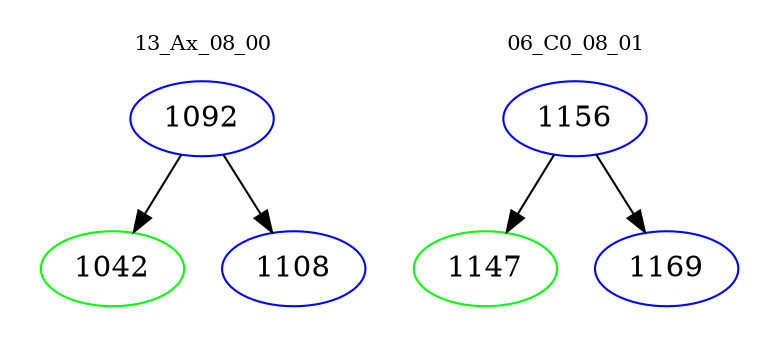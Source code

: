 digraph{
subgraph cluster_0 {
color = white
label = "13_Ax_08_00";
fontsize=10;
T0_1092 [label="1092", color="blue"]
T0_1092 -> T0_1042 [color="black"]
T0_1042 [label="1042", color="green"]
T0_1092 -> T0_1108 [color="black"]
T0_1108 [label="1108", color="blue"]
}
subgraph cluster_1 {
color = white
label = "06_C0_08_01";
fontsize=10;
T1_1156 [label="1156", color="blue"]
T1_1156 -> T1_1147 [color="black"]
T1_1147 [label="1147", color="green"]
T1_1156 -> T1_1169 [color="black"]
T1_1169 [label="1169", color="blue"]
}
}
